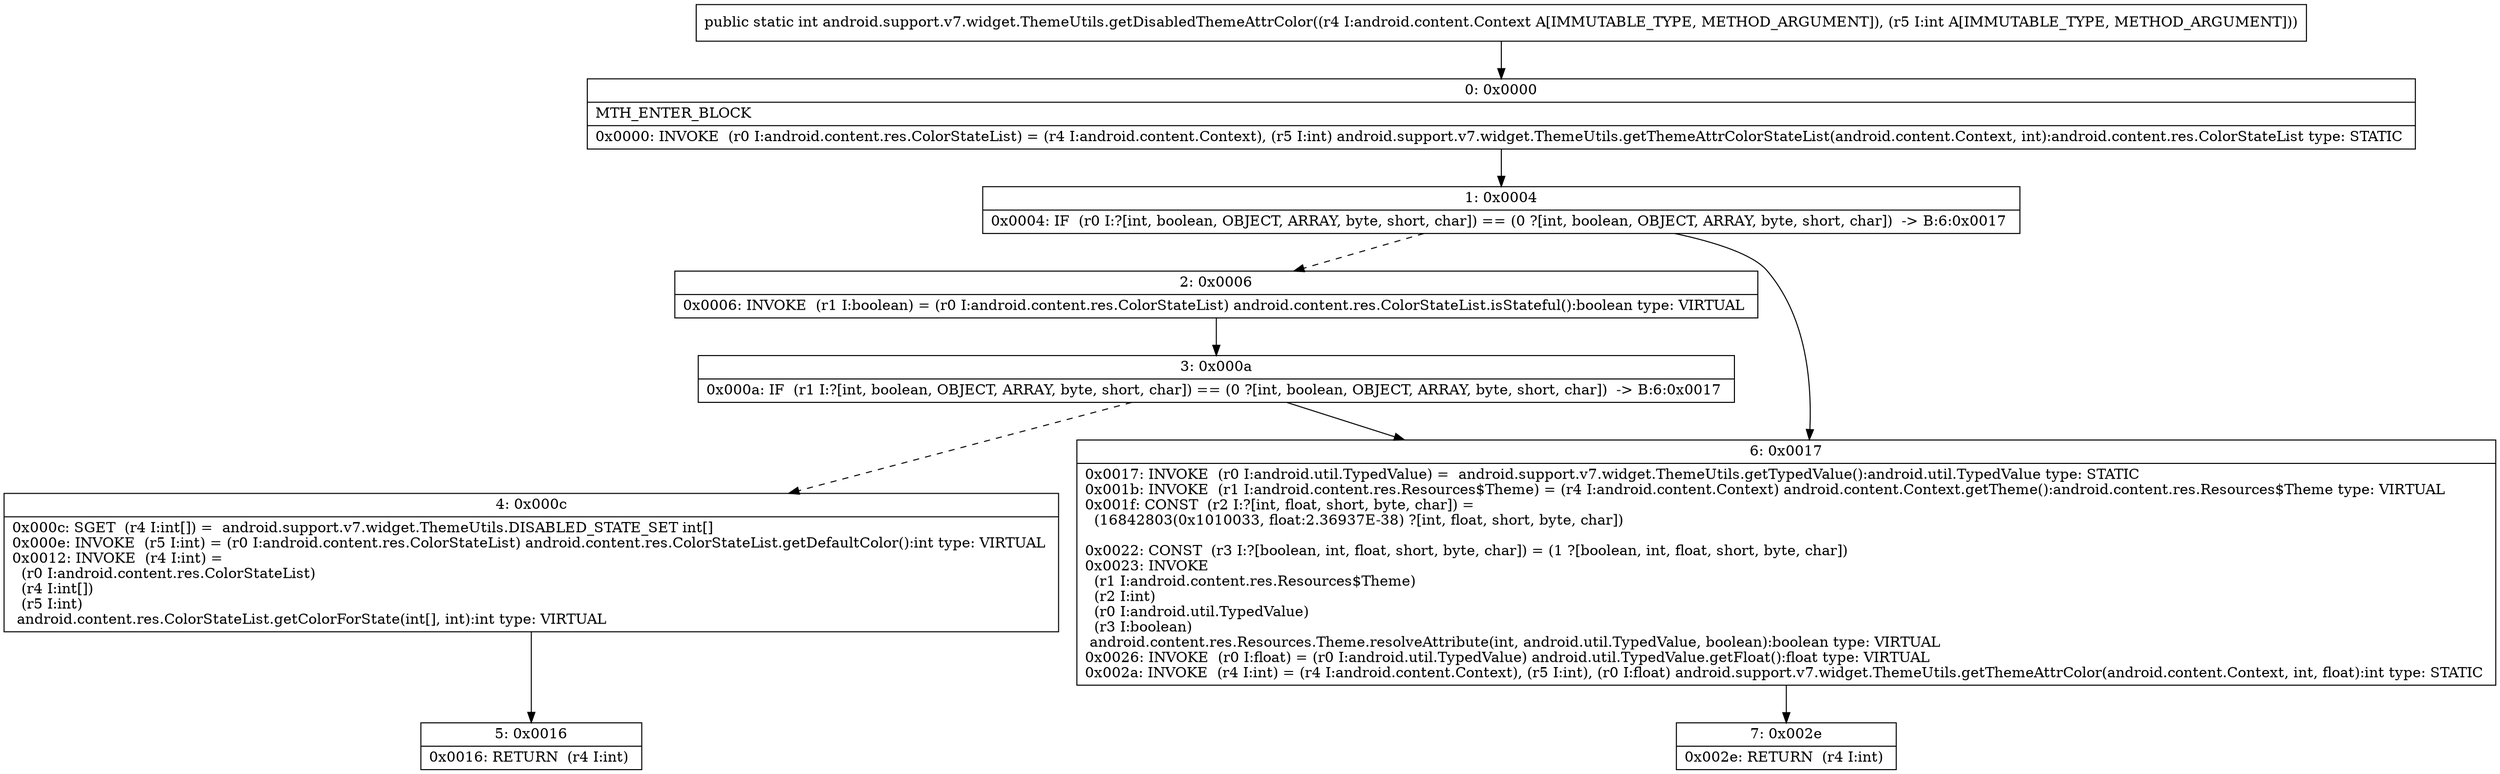 digraph "CFG forandroid.support.v7.widget.ThemeUtils.getDisabledThemeAttrColor(Landroid\/content\/Context;I)I" {
Node_0 [shape=record,label="{0\:\ 0x0000|MTH_ENTER_BLOCK\l|0x0000: INVOKE  (r0 I:android.content.res.ColorStateList) = (r4 I:android.content.Context), (r5 I:int) android.support.v7.widget.ThemeUtils.getThemeAttrColorStateList(android.content.Context, int):android.content.res.ColorStateList type: STATIC \l}"];
Node_1 [shape=record,label="{1\:\ 0x0004|0x0004: IF  (r0 I:?[int, boolean, OBJECT, ARRAY, byte, short, char]) == (0 ?[int, boolean, OBJECT, ARRAY, byte, short, char])  \-\> B:6:0x0017 \l}"];
Node_2 [shape=record,label="{2\:\ 0x0006|0x0006: INVOKE  (r1 I:boolean) = (r0 I:android.content.res.ColorStateList) android.content.res.ColorStateList.isStateful():boolean type: VIRTUAL \l}"];
Node_3 [shape=record,label="{3\:\ 0x000a|0x000a: IF  (r1 I:?[int, boolean, OBJECT, ARRAY, byte, short, char]) == (0 ?[int, boolean, OBJECT, ARRAY, byte, short, char])  \-\> B:6:0x0017 \l}"];
Node_4 [shape=record,label="{4\:\ 0x000c|0x000c: SGET  (r4 I:int[]) =  android.support.v7.widget.ThemeUtils.DISABLED_STATE_SET int[] \l0x000e: INVOKE  (r5 I:int) = (r0 I:android.content.res.ColorStateList) android.content.res.ColorStateList.getDefaultColor():int type: VIRTUAL \l0x0012: INVOKE  (r4 I:int) = \l  (r0 I:android.content.res.ColorStateList)\l  (r4 I:int[])\l  (r5 I:int)\l android.content.res.ColorStateList.getColorForState(int[], int):int type: VIRTUAL \l}"];
Node_5 [shape=record,label="{5\:\ 0x0016|0x0016: RETURN  (r4 I:int) \l}"];
Node_6 [shape=record,label="{6\:\ 0x0017|0x0017: INVOKE  (r0 I:android.util.TypedValue) =  android.support.v7.widget.ThemeUtils.getTypedValue():android.util.TypedValue type: STATIC \l0x001b: INVOKE  (r1 I:android.content.res.Resources$Theme) = (r4 I:android.content.Context) android.content.Context.getTheme():android.content.res.Resources$Theme type: VIRTUAL \l0x001f: CONST  (r2 I:?[int, float, short, byte, char]) = \l  (16842803(0x1010033, float:2.36937E\-38) ?[int, float, short, byte, char])\l \l0x0022: CONST  (r3 I:?[boolean, int, float, short, byte, char]) = (1 ?[boolean, int, float, short, byte, char]) \l0x0023: INVOKE  \l  (r1 I:android.content.res.Resources$Theme)\l  (r2 I:int)\l  (r0 I:android.util.TypedValue)\l  (r3 I:boolean)\l android.content.res.Resources.Theme.resolveAttribute(int, android.util.TypedValue, boolean):boolean type: VIRTUAL \l0x0026: INVOKE  (r0 I:float) = (r0 I:android.util.TypedValue) android.util.TypedValue.getFloat():float type: VIRTUAL \l0x002a: INVOKE  (r4 I:int) = (r4 I:android.content.Context), (r5 I:int), (r0 I:float) android.support.v7.widget.ThemeUtils.getThemeAttrColor(android.content.Context, int, float):int type: STATIC \l}"];
Node_7 [shape=record,label="{7\:\ 0x002e|0x002e: RETURN  (r4 I:int) \l}"];
MethodNode[shape=record,label="{public static int android.support.v7.widget.ThemeUtils.getDisabledThemeAttrColor((r4 I:android.content.Context A[IMMUTABLE_TYPE, METHOD_ARGUMENT]), (r5 I:int A[IMMUTABLE_TYPE, METHOD_ARGUMENT])) }"];
MethodNode -> Node_0;
Node_0 -> Node_1;
Node_1 -> Node_2[style=dashed];
Node_1 -> Node_6;
Node_2 -> Node_3;
Node_3 -> Node_4[style=dashed];
Node_3 -> Node_6;
Node_4 -> Node_5;
Node_6 -> Node_7;
}

